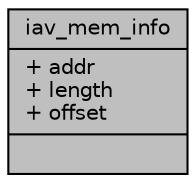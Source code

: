 digraph "iav_mem_info"
{
 // INTERACTIVE_SVG=YES
 // LATEX_PDF_SIZE
  bgcolor="transparent";
  edge [fontname="Helvetica",fontsize="10",labelfontname="Helvetica",labelfontsize="10"];
  node [fontname="Helvetica",fontsize="10",shape=record];
  Node1 [label="{iav_mem_info\n|+ addr\l+ length\l+ offset\l|}",height=0.2,width=0.4,color="black", fillcolor="grey75", style="filled", fontcolor="black",tooltip=" "];
}
